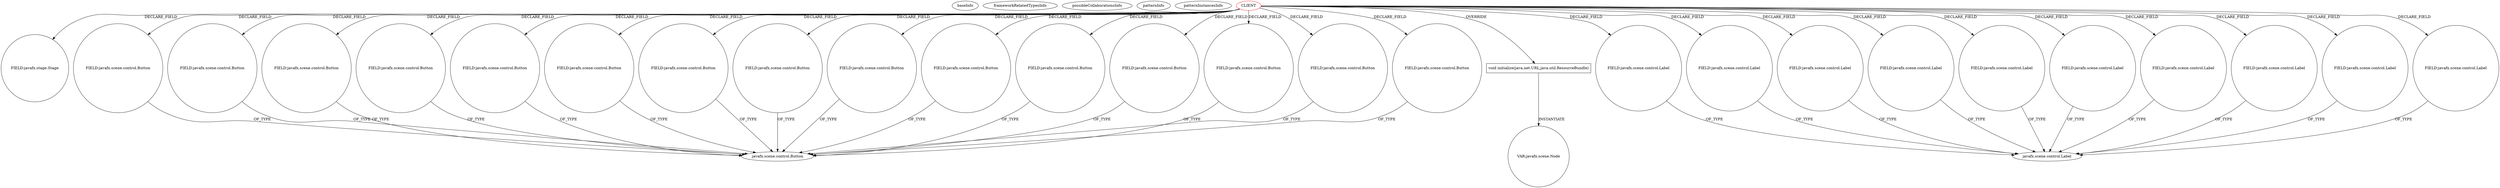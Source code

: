 digraph {
baseInfo[graphId=504,category="pattern",isAnonymous=false,possibleRelation=false]
frameworkRelatedTypesInfo[]
possibleCollaborationsInfo[]
patternInfo[frequency=2.0,patternRootClient=0]
patternInstancesInfo[0="walker-clint-AIProj3~/walker-clint-AIProj3/AIProj3-master/src/application/GameBoardController.java~GameBoardController~4712",1="RomeoGolf-BC~/RomeoGolf-BC/BC-master/src/romeogolf/bc/MainController.java~MainController~1142"]
73[label="FIELD:javafx.stage.Stage",vertexType="FIELD_DECLARATION",isFrameworkType=false,shape=circle]
0[label="CLIENT",vertexType="ROOT_CLIENT_CLASS_DECLARATION",isFrameworkType=false,color=red]
105[label="FIELD:javafx.scene.control.Button",vertexType="FIELD_DECLARATION",isFrameworkType=false,shape=circle]
42[label="FIELD:javafx.scene.control.Button",vertexType="FIELD_DECLARATION",isFrameworkType=false,shape=circle]
77[label="FIELD:javafx.scene.control.Button",vertexType="FIELD_DECLARATION",isFrameworkType=false,shape=circle]
81[label="FIELD:javafx.scene.control.Button",vertexType="FIELD_DECLARATION",isFrameworkType=false,shape=circle]
63[label="FIELD:javafx.scene.control.Button",vertexType="FIELD_DECLARATION",isFrameworkType=false,shape=circle]
12[label="FIELD:javafx.scene.control.Button",vertexType="FIELD_DECLARATION",isFrameworkType=false,shape=circle]
2[label="FIELD:javafx.scene.control.Button",vertexType="FIELD_DECLARATION",isFrameworkType=false,shape=circle]
103[label="FIELD:javafx.scene.control.Button",vertexType="FIELD_DECLARATION",isFrameworkType=false,shape=circle]
75[label="FIELD:javafx.scene.control.Button",vertexType="FIELD_DECLARATION",isFrameworkType=false,shape=circle]
28[label="FIELD:javafx.scene.control.Button",vertexType="FIELD_DECLARATION",isFrameworkType=false,shape=circle]
97[label="FIELD:javafx.scene.control.Button",vertexType="FIELD_DECLARATION",isFrameworkType=false,shape=circle]
115[label="FIELD:javafx.scene.control.Button",vertexType="FIELD_DECLARATION",isFrameworkType=false,shape=circle]
93[label="FIELD:javafx.scene.control.Button",vertexType="FIELD_DECLARATION",isFrameworkType=false,shape=circle]
46[label="FIELD:javafx.scene.control.Button",vertexType="FIELD_DECLARATION",isFrameworkType=false,shape=circle]
117[label="FIELD:javafx.scene.control.Button",vertexType="FIELD_DECLARATION",isFrameworkType=false,shape=circle]
119[label="void initialize(java.net.URL,java.util.ResourceBundle)",vertexType="OVERRIDING_METHOD_DECLARATION",isFrameworkType=false,shape=box]
20[label="FIELD:javafx.scene.control.Label",vertexType="FIELD_DECLARATION",isFrameworkType=false,shape=circle]
17[label="javafx.scene.control.Label",vertexType="FRAMEWORK_CLASS_TYPE",isFrameworkType=false]
22[label="FIELD:javafx.scene.control.Label",vertexType="FIELD_DECLARATION",isFrameworkType=false,shape=circle]
16[label="FIELD:javafx.scene.control.Label",vertexType="FIELD_DECLARATION",isFrameworkType=false,shape=circle]
48[label="FIELD:javafx.scene.control.Label",vertexType="FIELD_DECLARATION",isFrameworkType=false,shape=circle]
95[label="FIELD:javafx.scene.control.Label",vertexType="FIELD_DECLARATION",isFrameworkType=false,shape=circle]
109[label="FIELD:javafx.scene.control.Label",vertexType="FIELD_DECLARATION",isFrameworkType=false,shape=circle]
26[label="FIELD:javafx.scene.control.Label",vertexType="FIELD_DECLARATION",isFrameworkType=false,shape=circle]
65[label="FIELD:javafx.scene.control.Label",vertexType="FIELD_DECLARATION",isFrameworkType=false,shape=circle]
83[label="FIELD:javafx.scene.control.Label",vertexType="FIELD_DECLARATION",isFrameworkType=false,shape=circle]
55[label="FIELD:javafx.scene.control.Label",vertexType="FIELD_DECLARATION",isFrameworkType=false,shape=circle]
3[label="javafx.scene.control.Button",vertexType="FRAMEWORK_CLASS_TYPE",isFrameworkType=false]
120[label="VAR:javafx.scene.Node",vertexType="VARIABLE_EXPRESION",isFrameworkType=false,shape=circle]
0->83[label="DECLARE_FIELD"]
0->26[label="DECLARE_FIELD"]
0->42[label="DECLARE_FIELD"]
0->73[label="DECLARE_FIELD"]
0->65[label="DECLARE_FIELD"]
2->3[label="OF_TYPE"]
0->46[label="DECLARE_FIELD"]
0->22[label="DECLARE_FIELD"]
0->95[label="DECLARE_FIELD"]
42->3[label="OF_TYPE"]
20->17[label="OF_TYPE"]
117->3[label="OF_TYPE"]
0->119[label="OVERRIDE"]
28->3[label="OF_TYPE"]
115->3[label="OF_TYPE"]
109->17[label="OF_TYPE"]
0->2[label="DECLARE_FIELD"]
0->48[label="DECLARE_FIELD"]
0->20[label="DECLARE_FIELD"]
0->109[label="DECLARE_FIELD"]
0->117[label="DECLARE_FIELD"]
0->115[label="DECLARE_FIELD"]
0->63[label="DECLARE_FIELD"]
0->16[label="DECLARE_FIELD"]
0->55[label="DECLARE_FIELD"]
97->3[label="OF_TYPE"]
103->3[label="OF_TYPE"]
0->77[label="DECLARE_FIELD"]
26->17[label="OF_TYPE"]
93->3[label="OF_TYPE"]
46->3[label="OF_TYPE"]
119->120[label="INSTANTIATE"]
55->17[label="OF_TYPE"]
16->17[label="OF_TYPE"]
0->12[label="DECLARE_FIELD"]
0->75[label="DECLARE_FIELD"]
105->3[label="OF_TYPE"]
81->3[label="OF_TYPE"]
63->3[label="OF_TYPE"]
0->93[label="DECLARE_FIELD"]
95->17[label="OF_TYPE"]
12->3[label="OF_TYPE"]
0->28[label="DECLARE_FIELD"]
0->81[label="DECLARE_FIELD"]
22->17[label="OF_TYPE"]
65->17[label="OF_TYPE"]
77->3[label="OF_TYPE"]
0->103[label="DECLARE_FIELD"]
75->3[label="OF_TYPE"]
48->17[label="OF_TYPE"]
0->105[label="DECLARE_FIELD"]
83->17[label="OF_TYPE"]
0->97[label="DECLARE_FIELD"]
}

